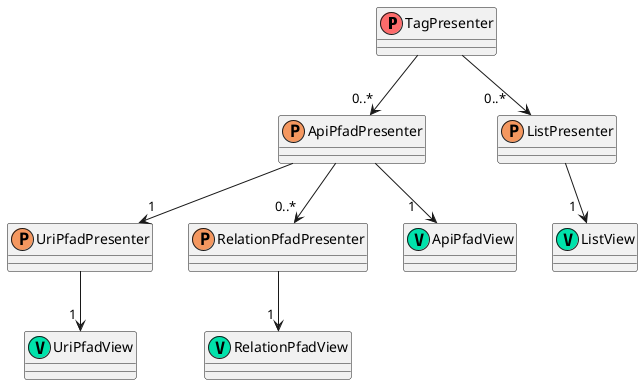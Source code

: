 @startuml
'https://plantuml.com/class-diagram

class TagPresenter << (P,#fd6b6b) >>
class ApiPfadPresenter << (P,#f4975f) >>
class UriPfadPresenter << (P,#f4975f) >>
class RelationPfadPresenter << (P,#f4975f) >>
class ListPresenter << (P,#f4975f) >>
class ApiPfadView << (V,#00e2ab) >>
class UriPfadView << (V,#00e2ab) >>
class RelationPfadView << (V,#00e2ab) >>
class ListView << (V,#00e2ab) >>

TagPresenter --> "0..*" ApiPfadPresenter
ApiPfadPresenter --> "1" UriPfadPresenter
ApiPfadPresenter --> "0..*" RelationPfadPresenter
ApiPfadPresenter --> "1    " ApiPfadView
UriPfadPresenter --> "1 " UriPfadView
RelationPfadPresenter --> "1 " RelationPfadView
TagPresenter --> "0..*    " ListPresenter
ListPresenter --> "1  " ListView

@enduml